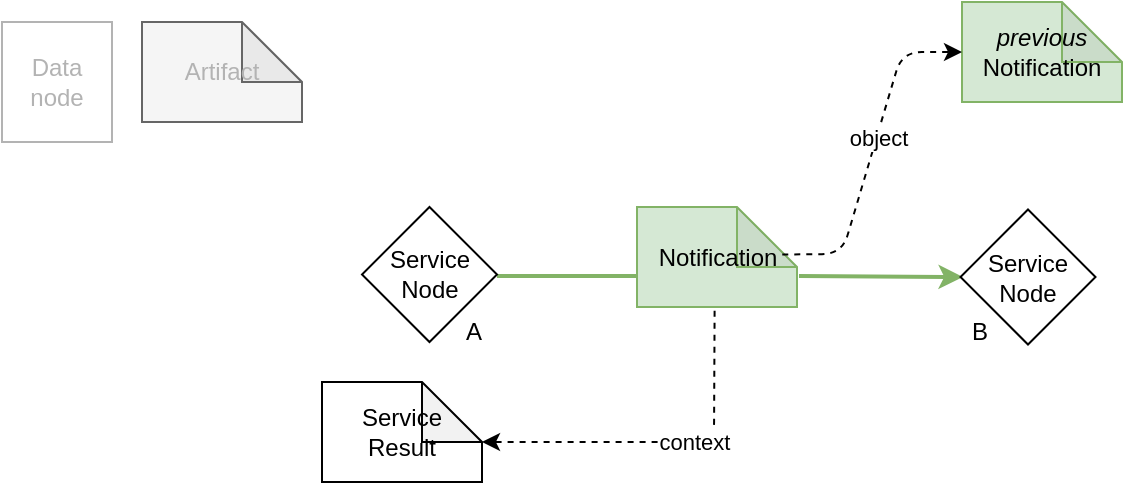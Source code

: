 <mxfile version="20.3.0" type="google"><diagram id="bKlIuONL0UMYNWtzhna3" name="Page-1"><mxGraphModel grid="1" page="1" gridSize="10" guides="1" tooltips="1" connect="1" arrows="1" fold="1" pageScale="1" pageWidth="827" pageHeight="1169" math="0" shadow="0"><root><mxCell id="0"/><mxCell id="1" parent="0"/><mxCell id="B7y1gIS1nqqBivOsphvt-5" value="Notification" style="shape=note;whiteSpace=wrap;html=1;backgroundOutline=1;darkOpacity=0.05;strokeColor=#82b366;fillColor=#d5e8d4;" vertex="1" parent="1"><mxGeometry x="457.5" y="292.5" width="80" height="50" as="geometry"/></mxCell><mxCell id="B7y1gIS1nqqBivOsphvt-10" value="" style="endArrow=none;html=1;strokeWidth=2;fillColor=#d5e8d4;strokeColor=#82b366;" edge="1" parent="1"><mxGeometry width="50" height="50" relative="1" as="geometry"><mxPoint x="387.5" y="327" as="sourcePoint"/><mxPoint x="457.5" y="327" as="targetPoint"/></mxGeometry></mxCell><mxCell id="B7y1gIS1nqqBivOsphvt-11" value="" style="endArrow=classic;html=1;entryX=0;entryY=0.75;entryDx=0;entryDy=0;strokeWidth=2;fillColor=#d5e8d4;strokeColor=#82b366;" edge="1" parent="1"><mxGeometry width="50" height="50" relative="1" as="geometry"><mxPoint x="538.5" y="327" as="sourcePoint"/><mxPoint x="620.5" y="327.5" as="targetPoint"/></mxGeometry></mxCell><mxCell id="iOjpoVvlTKAoku4WwS8u-3" value="Service&lt;br&gt;Node" style="rhombus;whiteSpace=wrap;html=1;" vertex="1" parent="1"><mxGeometry x="619.25" y="293.75" width="67.5" height="67.5" as="geometry"/></mxCell><mxCell id="rn1wkCCqfpatfKzMjeWk-1" value="Service&lt;br&gt;Node" style="rhombus;whiteSpace=wrap;html=1;" vertex="1" parent="1"><mxGeometry x="320" y="292.5" width="67.5" height="67.5" as="geometry"/></mxCell><mxCell id="rn1wkCCqfpatfKzMjeWk-2" value="A" style="text;html=1;strokeColor=none;fillColor=none;align=center;verticalAlign=middle;whiteSpace=wrap;rounded=0;" vertex="1" parent="1"><mxGeometry x="346" y="340.25" width="60" height="30" as="geometry"/></mxCell><mxCell id="rn1wkCCqfpatfKzMjeWk-3" value="B" style="text;html=1;strokeColor=none;fillColor=none;align=center;verticalAlign=middle;whiteSpace=wrap;rounded=0;" vertex="1" parent="1"><mxGeometry x="599" y="340.25" width="60" height="30" as="geometry"/></mxCell><mxCell id="MCIQe3zjAZB40ZJiVLeM-1" value="&lt;i&gt;previous&lt;/i&gt;&lt;br&gt;Notification" style="shape=note;whiteSpace=wrap;html=1;backgroundOutline=1;darkOpacity=0.05;strokeColor=#82b366;fillColor=#d5e8d4;" vertex="1" parent="1"><mxGeometry x="620" y="190" width="80" height="50" as="geometry"/></mxCell><mxCell id="MCIQe3zjAZB40ZJiVLeM-2" value="" style="endArrow=classic;html=1;rounded=1;entryX=0;entryY=0.5;entryDx=0;entryDy=0;entryPerimeter=0;exitX=0.908;exitY=0.475;exitDx=0;exitDy=0;exitPerimeter=0;dashed=1;" edge="1" parent="1" source="B7y1gIS1nqqBivOsphvt-5" target="MCIQe3zjAZB40ZJiVLeM-1"><mxGeometry width="50" height="50" relative="1" as="geometry"><mxPoint x="390" y="390" as="sourcePoint"/><mxPoint x="440" y="340" as="targetPoint"/><Array as="points"><mxPoint x="560" y="316"/><mxPoint x="590" y="215"/></Array></mxGeometry></mxCell><mxCell id="MCIQe3zjAZB40ZJiVLeM-3" value="object" style="edgeLabel;html=1;align=center;verticalAlign=middle;resizable=0;points=[];" connectable="0" vertex="1" parent="MCIQe3zjAZB40ZJiVLeM-2"><mxGeometry x="0.101" relative="1" as="geometry"><mxPoint as="offset"/></mxGeometry></mxCell><mxCell id="FR4HSoMIxQP6UhrmwgPj-6" value="&lt;font color=&quot;#b3b3b3&quot;&gt;Data node&lt;/font&gt;" style="rounded=0;whiteSpace=wrap;html=1;rotation=0;strokeColor=#B3B3B3;" vertex="1" parent="1"><mxGeometry x="140" y="200" width="55" height="60" as="geometry"/></mxCell><mxCell id="FR4HSoMIxQP6UhrmwgPj-7" value="&lt;font color=&quot;#b3b3b3&quot;&gt;Artifact&lt;/font&gt;" style="shape=note;whiteSpace=wrap;html=1;backgroundOutline=1;darkOpacity=0.05;strokeColor=#666666;fillColor=#f5f5f5;fontColor=#333333;" vertex="1" parent="1"><mxGeometry x="210" y="200" width="80" height="50" as="geometry"/></mxCell><mxCell id="FR4HSoMIxQP6UhrmwgPj-14" value="" style="endArrow=classic;html=1;rounded=1;dashed=1;exitX=0.485;exitY=1.037;exitDx=0;exitDy=0;exitPerimeter=0;" edge="1" parent="1"><mxGeometry width="50" height="50" relative="1" as="geometry"><mxPoint x="496.3" y="344.35" as="sourcePoint"/><mxPoint x="380" y="410" as="targetPoint"/><Array as="points"><mxPoint x="496" y="410"/></Array></mxGeometry></mxCell><mxCell id="FR4HSoMIxQP6UhrmwgPj-15" value="context" style="edgeLabel;html=1;align=center;verticalAlign=middle;resizable=0;points=[];" connectable="0" vertex="1" parent="FR4HSoMIxQP6UhrmwgPj-14"><mxGeometry x="-0.167" relative="1" as="geometry"><mxPoint as="offset"/></mxGeometry></mxCell><mxCell id="FR4HSoMIxQP6UhrmwgPj-16" value="Service&lt;br&gt;Result" style="shape=note;whiteSpace=wrap;html=1;backgroundOutline=1;darkOpacity=0.05;" vertex="1" parent="1"><mxGeometry x="300" y="380" width="80" height="50" as="geometry"/></mxCell></root></mxGraphModel></diagram></mxfile>